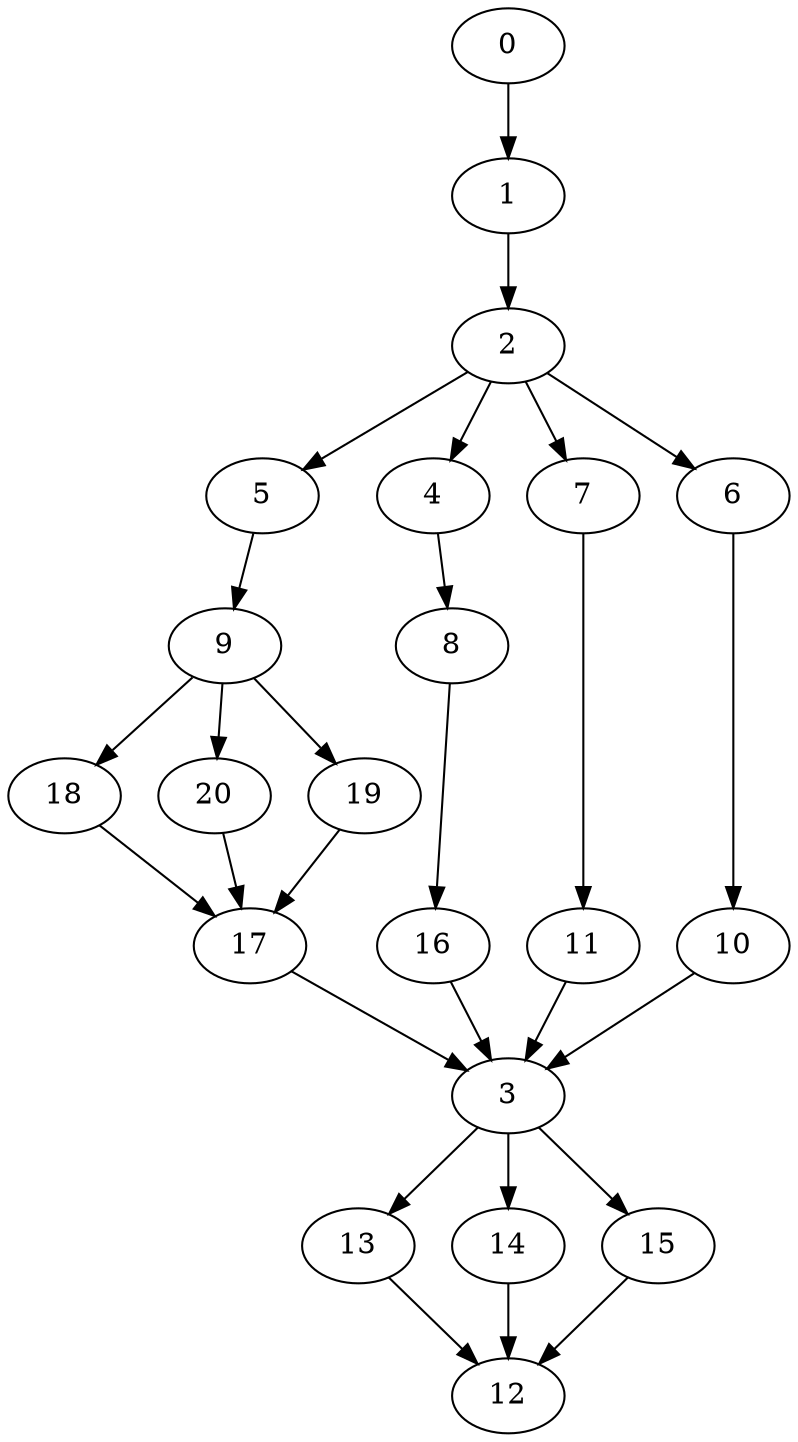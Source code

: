 digraph "SeriesParallel-MaxBf-5_Nodes_21_CCR_9.98_WeightType_Random_GB" {
	graph ["Duplicate states"=0,
		GraphType=S_P,
		"Max states in OPEN"=0,
		Modes="120000ms; topo-ordered tasks, ; Pruning: task equivalence, fixed order ready list, ; F-value: ; Optimisation: best schedule length (\
SL) optimisation on equal, ",
		NumberOfTasks=21,
		"Pruned using list schedule length"=19881,
		"States removed from OPEN"=0,
		TargetSystem="Homogeneous-2",
		"Time to schedule (ms)"=625,
		"Total idle time"=33,
		"Total schedule length"=112,
		"Total sequential time"=117,
		"Total states created"=42485
	];
	0	["Finish time"=3,
		Processor=0,
		"Start time"=0,
		Weight=3];
	1	["Finish time"=6,
		Processor=0,
		"Start time"=3,
		Weight=3];
	0 -> 1	[Weight=46];
	2	["Finish time"=15,
		Processor=0,
		"Start time"=6,
		Weight=9];
	1 -> 2	[Weight=33];
	5	["Finish time"=47,
		Processor=0,
		"Start time"=37,
		Weight=10];
	2 -> 5	[Weight=46];
	4	["Finish time"=28,
		Processor=0,
		"Start time"=25,
		Weight=3];
	2 -> 4	[Weight=39];
	7	["Finish time"=22,
		Processor=0,
		"Start time"=18,
		Weight=4];
	2 -> 7	[Weight=26];
	6	["Finish time"=18,
		Processor=0,
		"Start time"=15,
		Weight=3];
	2 -> 6	[Weight=20];
	9	["Finish time"=50,
		Processor=0,
		"Start time"=47,
		Weight=3];
	5 -> 9	[Weight=65];
	18	["Finish time"=55,
		Processor=0,
		"Start time"=50,
		Weight=5];
	9 -> 18	[Weight=26];
	20	["Finish time"=58,
		Processor=0,
		"Start time"=55,
		Weight=3];
	9 -> 20	[Weight=26];
	19	["Finish time"=65,
		Processor=0,
		"Start time"=58,
		Weight=7];
	9 -> 19	[Weight=59];
	8	["Finish time"=34,
		Processor=0,
		"Start time"=28,
		Weight=6];
	4 -> 8	[Weight=65];
	17	["Finish time"=75,
		Processor=0,
		"Start time"=65,
		Weight=10];
	18 -> 17	[Weight=65];
	20 -> 17	[Weight=52];
	11	["Finish time"=25,
		Processor=0,
		"Start time"=22,
		Weight=3];
	7 -> 11	[Weight=52];
	19 -> 17	[Weight=20];
	16	["Finish time"=37,
		Processor=0,
		"Start time"=34,
		Weight=3];
	8 -> 16	[Weight=33];
	3	["Finish time"=83,
		Processor=0,
		"Start time"=77,
		Weight=6];
	17 -> 3	[Weight=65];
	10	["Finish time"=38,
		Processor=1,
		"Start time"=31,
		Weight=7];
	6 -> 10	[Weight=13];
	11 -> 3	[Weight=59];
	16 -> 3	[Weight=52];
	10 -> 3	[Weight=39];
	13	["Finish time"=107,
		Processor=0,
		"Start time"=102,
		Weight=5];
	3 -> 13	[Weight=52];
	14	["Finish time"=92,
		Processor=0,
		"Start time"=83,
		Weight=9];
	3 -> 14	[Weight=65];
	15	["Finish time"=102,
		Processor=0,
		"Start time"=92,
		Weight=10];
	3 -> 15	[Weight=52];
	12	["Finish time"=112,
		Processor=0,
		"Start time"=107,
		Weight=5];
	13 -> 12	[Weight=52];
	14 -> 12	[Weight=33];
	15 -> 12	[Weight=13];
}
